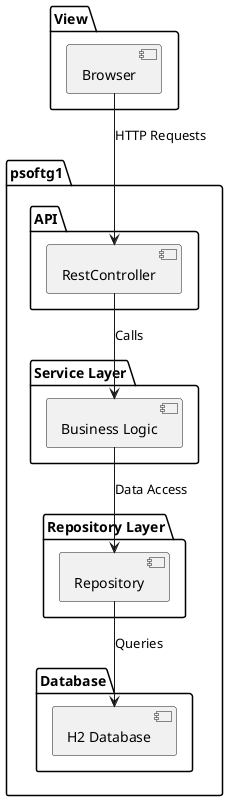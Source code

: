 @startuml
package View {
  [Browser]
}

package psoftg1 {

  package "API" {
    [RestController]
  }

  package "Service Layer" {
    [Business Logic]
  }

  package "Repository Layer" {
    [Repository]
  }

  package "Database" {
    [H2 Database]
  }

  [RestController] --> [Business Logic] : Calls
  [Business Logic] --> [Repository] : Data Access
  [Repository] --> [H2 Database] : Queries

}

[Browser] --> [RestController] : HTTP Requests
@enduml
